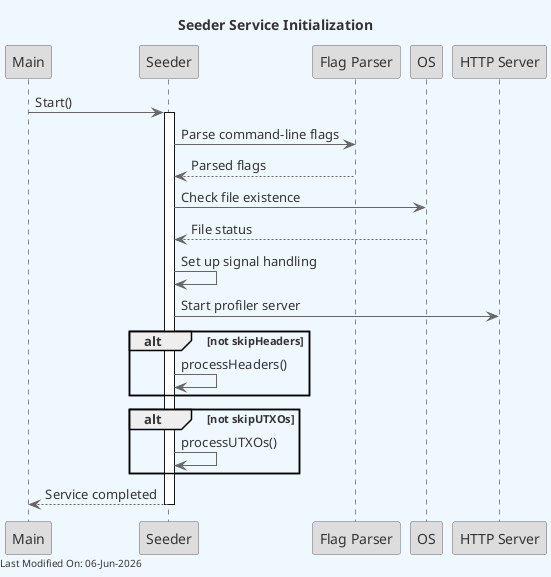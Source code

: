 @startuml
skinparam backgroundColor #F0F8FF
skinparam defaultFontColor #333333
skinparam arrowColor #666666

' Define borders for all elements
skinparam entity {
  BorderColor #666666
  BackgroundColor #DDDDDD
}

skinparam control {
  BorderColor #666666
  BackgroundColor #DDDDDD
}

skinparam participant {
  BorderColor #666666
  BackgroundColor #DDDDDD
}



title Seeder Service Initialization

participant "Main" as Main
participant "Seeder" as Seeder
participant "Flag Parser" as FlagParser
participant "OS" as OS
participant "HTTP Server" as HTTP

Main -> Seeder: Start()
activate Seeder

Seeder -> FlagParser: Parse command-line flags
FlagParser --> Seeder: Parsed flags

Seeder -> OS: Check file existence
OS --> Seeder: File status

Seeder -> Seeder: Set up signal handling
Seeder -> HTTP: Start profiler server

alt not skipHeaders
    Seeder -> Seeder: processHeaders()
end

alt not skipUTXOs
    Seeder -> Seeder: processUTXOs()
end

Seeder --> Main: Service completed
deactivate Seeder

left footer Last Modified On: %date("dd-MMM-yyyy")

@enduml
